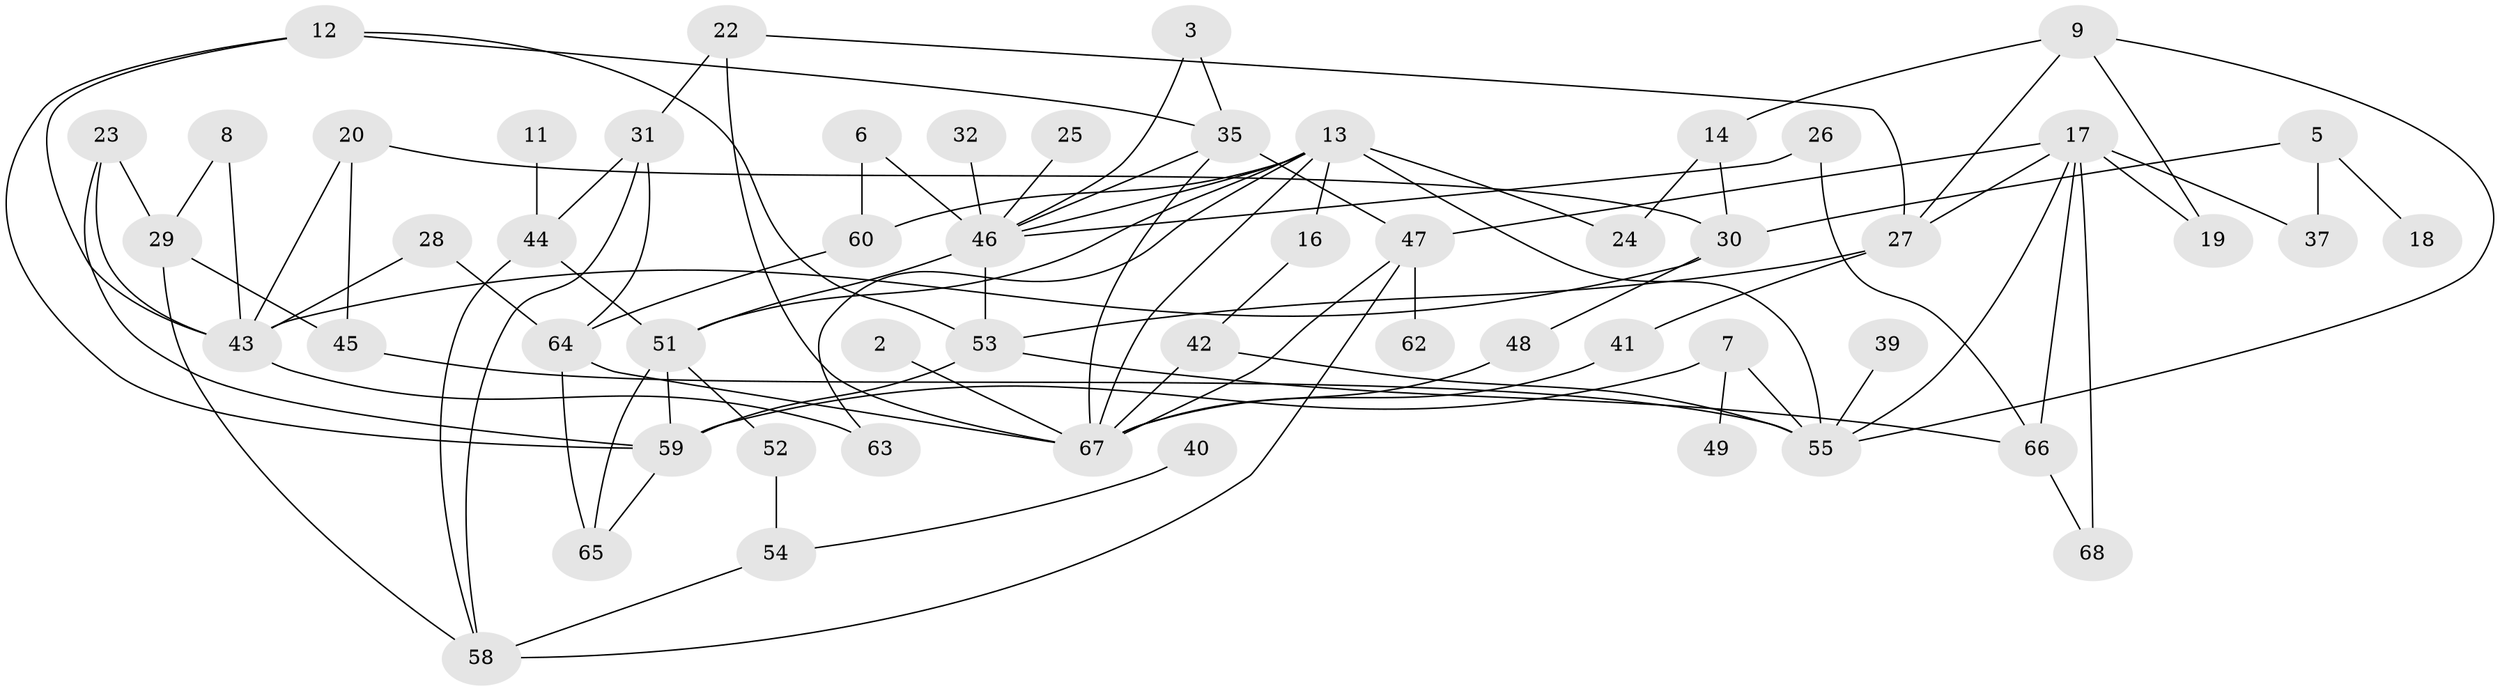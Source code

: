 // original degree distribution, {0: 0.06666666666666667, 8: 0.007407407407407408, 3: 0.18518518518518517, 6: 0.022222222222222223, 1: 0.2222222222222222, 2: 0.2740740740740741, 4: 0.15555555555555556, 5: 0.05925925925925926, 7: 0.007407407407407408}
// Generated by graph-tools (version 1.1) at 2025/49/03/09/25 03:49:08]
// undirected, 55 vertices, 94 edges
graph export_dot {
graph [start="1"]
  node [color=gray90,style=filled];
  2;
  3;
  5;
  6;
  7;
  8;
  9;
  11;
  12;
  13;
  14;
  16;
  17;
  18;
  19;
  20;
  22;
  23;
  24;
  25;
  26;
  27;
  28;
  29;
  30;
  31;
  32;
  35;
  37;
  39;
  40;
  41;
  42;
  43;
  44;
  45;
  46;
  47;
  48;
  49;
  51;
  52;
  53;
  54;
  55;
  58;
  59;
  60;
  62;
  63;
  64;
  65;
  66;
  67;
  68;
  2 -- 67 [weight=1.0];
  3 -- 35 [weight=1.0];
  3 -- 46 [weight=1.0];
  5 -- 18 [weight=1.0];
  5 -- 30 [weight=1.0];
  5 -- 37 [weight=2.0];
  6 -- 46 [weight=1.0];
  6 -- 60 [weight=1.0];
  7 -- 49 [weight=1.0];
  7 -- 55 [weight=1.0];
  7 -- 59 [weight=1.0];
  8 -- 29 [weight=1.0];
  8 -- 43 [weight=1.0];
  9 -- 14 [weight=1.0];
  9 -- 19 [weight=1.0];
  9 -- 27 [weight=1.0];
  9 -- 55 [weight=1.0];
  11 -- 44 [weight=1.0];
  12 -- 35 [weight=1.0];
  12 -- 43 [weight=1.0];
  12 -- 53 [weight=1.0];
  12 -- 59 [weight=1.0];
  13 -- 16 [weight=1.0];
  13 -- 24 [weight=1.0];
  13 -- 46 [weight=1.0];
  13 -- 51 [weight=1.0];
  13 -- 55 [weight=1.0];
  13 -- 60 [weight=1.0];
  13 -- 63 [weight=1.0];
  13 -- 67 [weight=1.0];
  14 -- 24 [weight=1.0];
  14 -- 30 [weight=1.0];
  16 -- 42 [weight=1.0];
  17 -- 19 [weight=1.0];
  17 -- 27 [weight=1.0];
  17 -- 37 [weight=1.0];
  17 -- 47 [weight=1.0];
  17 -- 55 [weight=1.0];
  17 -- 66 [weight=1.0];
  17 -- 68 [weight=1.0];
  20 -- 30 [weight=1.0];
  20 -- 43 [weight=1.0];
  20 -- 45 [weight=1.0];
  22 -- 27 [weight=1.0];
  22 -- 31 [weight=1.0];
  22 -- 67 [weight=1.0];
  23 -- 29 [weight=1.0];
  23 -- 43 [weight=1.0];
  23 -- 59 [weight=1.0];
  25 -- 46 [weight=1.0];
  26 -- 46 [weight=1.0];
  26 -- 66 [weight=1.0];
  27 -- 41 [weight=1.0];
  27 -- 53 [weight=1.0];
  28 -- 43 [weight=1.0];
  28 -- 64 [weight=1.0];
  29 -- 45 [weight=1.0];
  29 -- 58 [weight=1.0];
  30 -- 43 [weight=1.0];
  30 -- 48 [weight=1.0];
  31 -- 44 [weight=1.0];
  31 -- 58 [weight=1.0];
  31 -- 64 [weight=1.0];
  32 -- 46 [weight=1.0];
  35 -- 46 [weight=2.0];
  35 -- 47 [weight=1.0];
  35 -- 67 [weight=1.0];
  39 -- 55 [weight=1.0];
  40 -- 54 [weight=1.0];
  41 -- 67 [weight=1.0];
  42 -- 55 [weight=1.0];
  42 -- 67 [weight=1.0];
  43 -- 63 [weight=1.0];
  44 -- 51 [weight=1.0];
  44 -- 58 [weight=1.0];
  45 -- 55 [weight=1.0];
  46 -- 51 [weight=1.0];
  46 -- 53 [weight=2.0];
  47 -- 58 [weight=1.0];
  47 -- 62 [weight=1.0];
  47 -- 67 [weight=1.0];
  48 -- 67 [weight=1.0];
  51 -- 52 [weight=1.0];
  51 -- 59 [weight=1.0];
  51 -- 65 [weight=1.0];
  52 -- 54 [weight=1.0];
  53 -- 59 [weight=1.0];
  53 -- 66 [weight=1.0];
  54 -- 58 [weight=1.0];
  59 -- 65 [weight=1.0];
  60 -- 64 [weight=1.0];
  64 -- 65 [weight=1.0];
  64 -- 67 [weight=1.0];
  66 -- 68 [weight=1.0];
}

